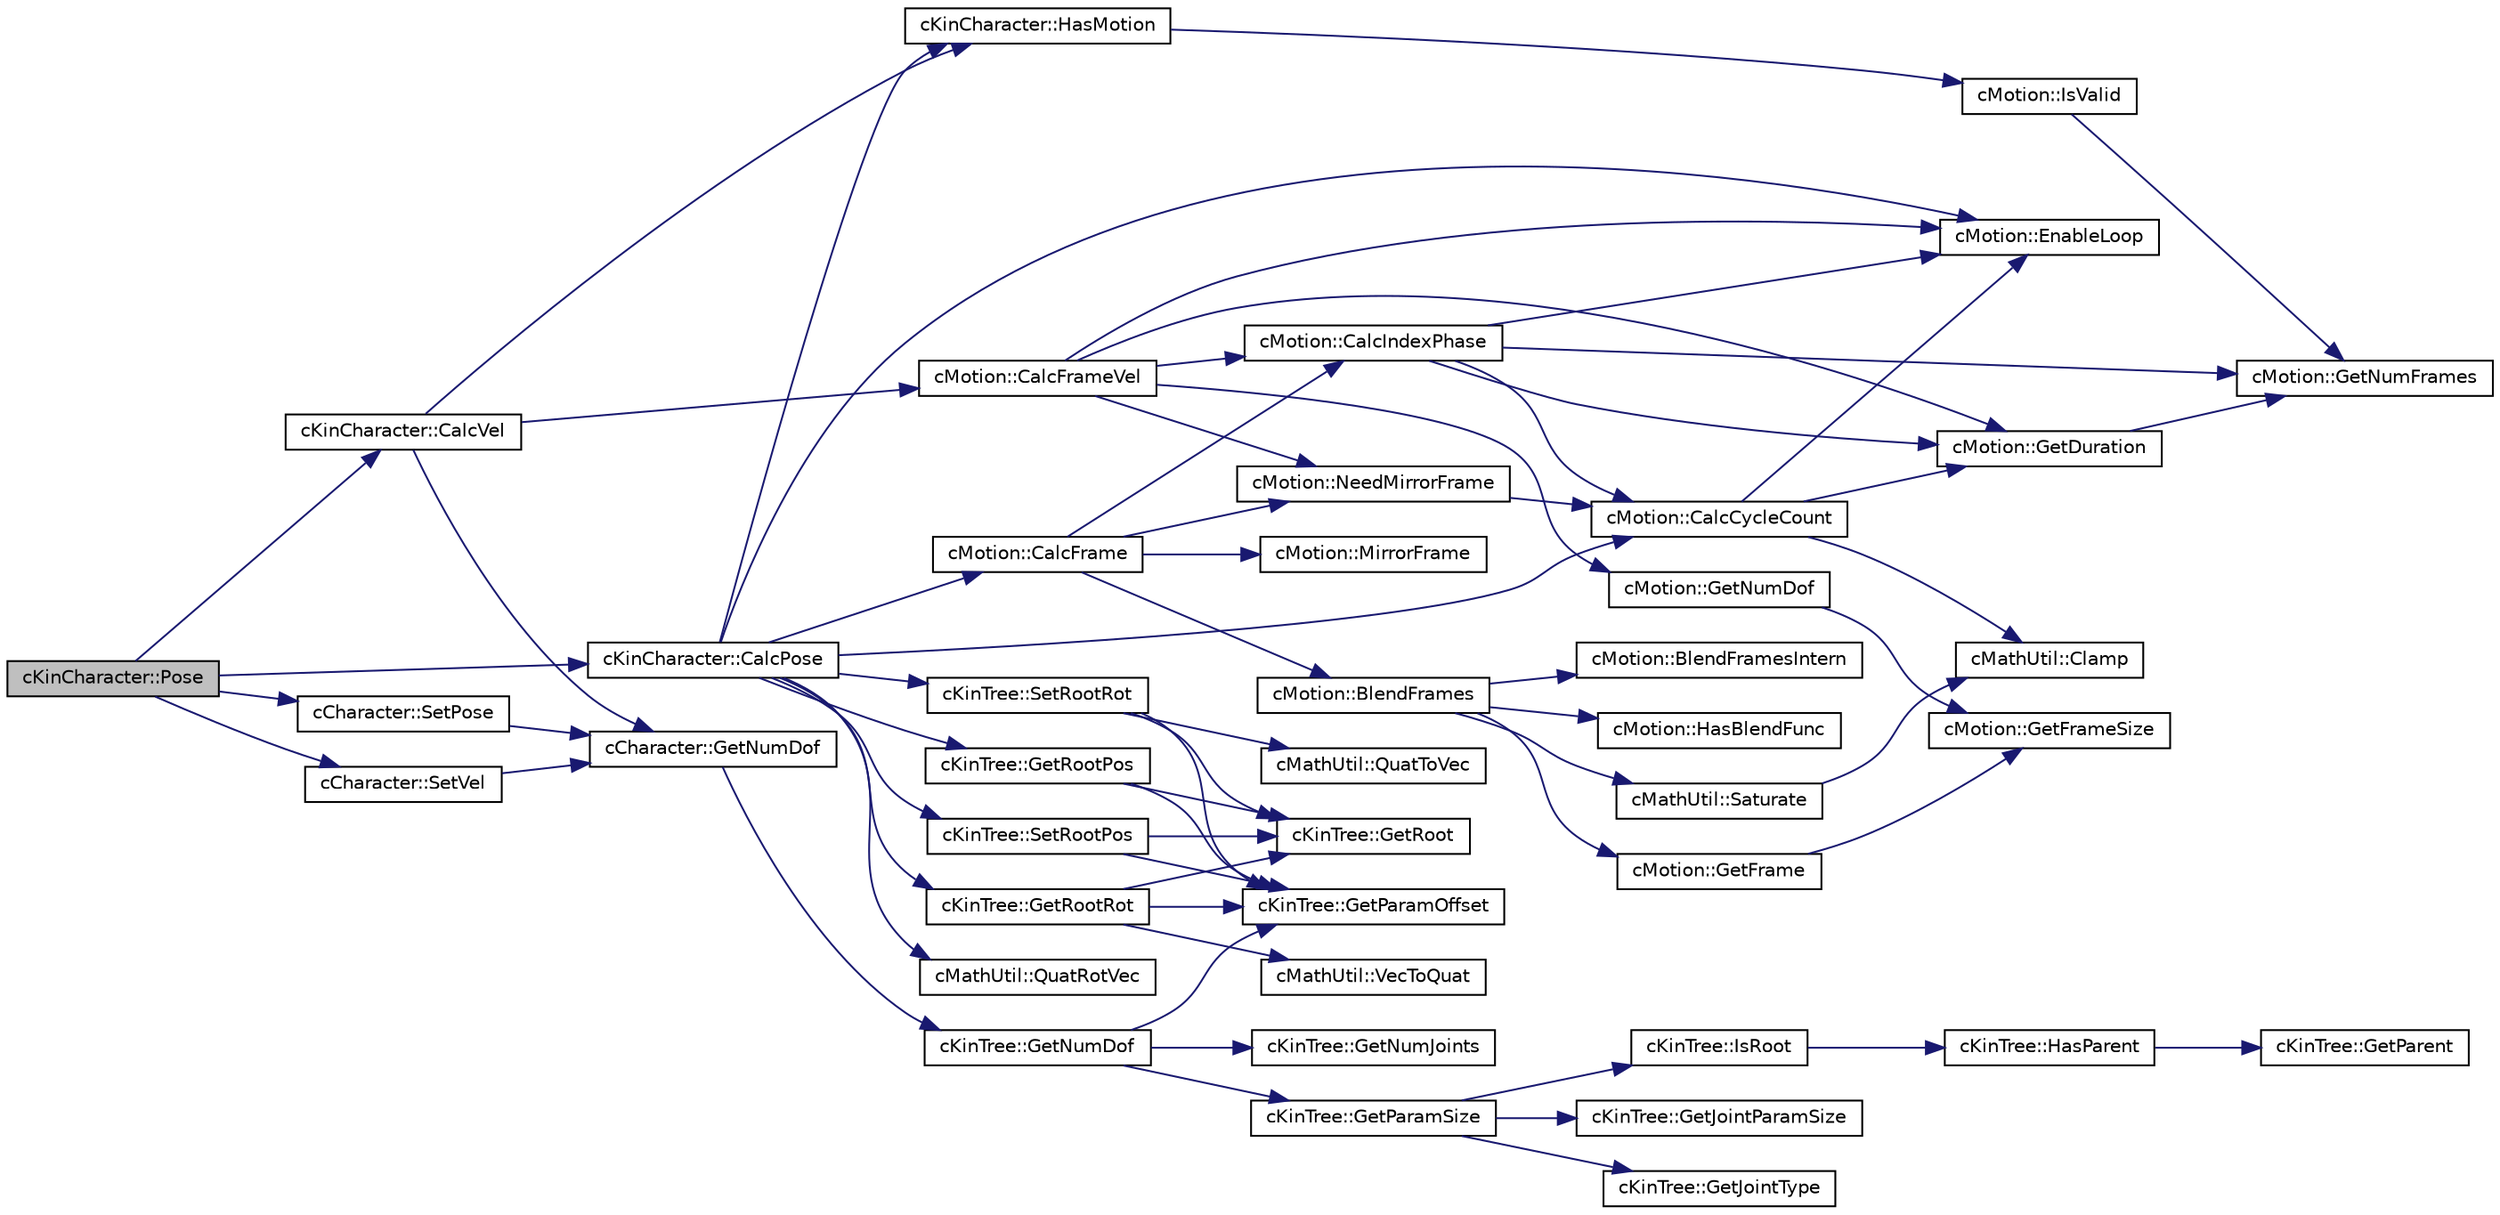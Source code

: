 digraph "cKinCharacter::Pose"
{
 // LATEX_PDF_SIZE
  edge [fontname="Helvetica",fontsize="10",labelfontname="Helvetica",labelfontsize="10"];
  node [fontname="Helvetica",fontsize="10",shape=record];
  rankdir="LR";
  Node1 [label="cKinCharacter::Pose",height=0.2,width=0.4,color="black", fillcolor="grey75", style="filled", fontcolor="black",tooltip=" "];
  Node1 -> Node2 [color="midnightblue",fontsize="10",style="solid",fontname="Helvetica"];
  Node2 [label="cKinCharacter::CalcPose",height=0.2,width=0.4,color="black", fillcolor="white", style="filled",URL="$classc_kin_character.html#a68ca12d76d4b8991270041dcae4be4eb",tooltip=" "];
  Node2 -> Node3 [color="midnightblue",fontsize="10",style="solid",fontname="Helvetica"];
  Node3 [label="cMotion::CalcCycleCount",height=0.2,width=0.4,color="black", fillcolor="white", style="filled",URL="$classc_motion.html#a3795af3d768cc3d286a39ee62d4d7282",tooltip=" "];
  Node3 -> Node4 [color="midnightblue",fontsize="10",style="solid",fontname="Helvetica"];
  Node4 [label="cMathUtil::Clamp",height=0.2,width=0.4,color="black", fillcolor="white", style="filled",URL="$classc_math_util.html#ac7702e2a05013616d11f03619d9b4f1e",tooltip=" "];
  Node3 -> Node5 [color="midnightblue",fontsize="10",style="solid",fontname="Helvetica"];
  Node5 [label="cMotion::EnableLoop",height=0.2,width=0.4,color="black", fillcolor="white", style="filled",URL="$classc_motion.html#a427c2d0b70030053d9561f45738e2d8b",tooltip=" "];
  Node3 -> Node6 [color="midnightblue",fontsize="10",style="solid",fontname="Helvetica"];
  Node6 [label="cMotion::GetDuration",height=0.2,width=0.4,color="black", fillcolor="white", style="filled",URL="$classc_motion.html#a0641ee0c15a582e31828d855a2f3f82e",tooltip=" "];
  Node6 -> Node7 [color="midnightblue",fontsize="10",style="solid",fontname="Helvetica"];
  Node7 [label="cMotion::GetNumFrames",height=0.2,width=0.4,color="black", fillcolor="white", style="filled",URL="$classc_motion.html#a345ad7c6fab23c99b0d121763b0a8c10",tooltip=" "];
  Node2 -> Node8 [color="midnightblue",fontsize="10",style="solid",fontname="Helvetica"];
  Node8 [label="cMotion::CalcFrame",height=0.2,width=0.4,color="black", fillcolor="white", style="filled",URL="$classc_motion.html#a32b90d777058b27f7474e779c4536dcf",tooltip=" "];
  Node8 -> Node9 [color="midnightblue",fontsize="10",style="solid",fontname="Helvetica"];
  Node9 [label="cMotion::BlendFrames",height=0.2,width=0.4,color="black", fillcolor="white", style="filled",URL="$classc_motion.html#a8380c7132109673c4fa83b2eb3c99875",tooltip=" "];
  Node9 -> Node10 [color="midnightblue",fontsize="10",style="solid",fontname="Helvetica"];
  Node10 [label="cMotion::BlendFramesIntern",height=0.2,width=0.4,color="black", fillcolor="white", style="filled",URL="$classc_motion.html#a21666b0c6bcfb5d9c4dd06304da3fb01",tooltip=" "];
  Node9 -> Node11 [color="midnightblue",fontsize="10",style="solid",fontname="Helvetica"];
  Node11 [label="cMotion::GetFrame",height=0.2,width=0.4,color="black", fillcolor="white", style="filled",URL="$classc_motion.html#a9e15724e2358c019487360c2989a335e",tooltip=" "];
  Node11 -> Node12 [color="midnightblue",fontsize="10",style="solid",fontname="Helvetica"];
  Node12 [label="cMotion::GetFrameSize",height=0.2,width=0.4,color="black", fillcolor="white", style="filled",URL="$classc_motion.html#ae70cd8ffa5ec5ef8f08f70d2ed7147e8",tooltip=" "];
  Node9 -> Node13 [color="midnightblue",fontsize="10",style="solid",fontname="Helvetica"];
  Node13 [label="cMotion::HasBlendFunc",height=0.2,width=0.4,color="black", fillcolor="white", style="filled",URL="$classc_motion.html#a2125fd4d150960d8dc2538f12ee80d44",tooltip=" "];
  Node9 -> Node14 [color="midnightblue",fontsize="10",style="solid",fontname="Helvetica"];
  Node14 [label="cMathUtil::Saturate",height=0.2,width=0.4,color="black", fillcolor="white", style="filled",URL="$classc_math_util.html#a465def8d611dd4320ca9bfe5c486805d",tooltip=" "];
  Node14 -> Node4 [color="midnightblue",fontsize="10",style="solid",fontname="Helvetica"];
  Node8 -> Node15 [color="midnightblue",fontsize="10",style="solid",fontname="Helvetica"];
  Node15 [label="cMotion::CalcIndexPhase",height=0.2,width=0.4,color="black", fillcolor="white", style="filled",URL="$classc_motion.html#a7e223e1c81926e39829db34262342518",tooltip=" "];
  Node15 -> Node3 [color="midnightblue",fontsize="10",style="solid",fontname="Helvetica"];
  Node15 -> Node5 [color="midnightblue",fontsize="10",style="solid",fontname="Helvetica"];
  Node15 -> Node6 [color="midnightblue",fontsize="10",style="solid",fontname="Helvetica"];
  Node15 -> Node7 [color="midnightblue",fontsize="10",style="solid",fontname="Helvetica"];
  Node8 -> Node16 [color="midnightblue",fontsize="10",style="solid",fontname="Helvetica"];
  Node16 [label="cMotion::MirrorFrame",height=0.2,width=0.4,color="black", fillcolor="white", style="filled",URL="$classc_motion.html#abe1ae1f0a95179b73fb754b945270799",tooltip=" "];
  Node8 -> Node17 [color="midnightblue",fontsize="10",style="solid",fontname="Helvetica"];
  Node17 [label="cMotion::NeedMirrorFrame",height=0.2,width=0.4,color="black", fillcolor="white", style="filled",URL="$classc_motion.html#a17d2bbf0eb813779ab189590c3ef1959",tooltip=" "];
  Node17 -> Node3 [color="midnightblue",fontsize="10",style="solid",fontname="Helvetica"];
  Node2 -> Node5 [color="midnightblue",fontsize="10",style="solid",fontname="Helvetica"];
  Node2 -> Node18 [color="midnightblue",fontsize="10",style="solid",fontname="Helvetica"];
  Node18 [label="cKinTree::GetRootPos",height=0.2,width=0.4,color="black", fillcolor="white", style="filled",URL="$classc_kin_tree.html#af64ed1799d144a87342b473fdc46ec73",tooltip=" "];
  Node18 -> Node19 [color="midnightblue",fontsize="10",style="solid",fontname="Helvetica"];
  Node19 [label="cKinTree::GetParamOffset",height=0.2,width=0.4,color="black", fillcolor="white", style="filled",URL="$classc_kin_tree.html#aba4aced4cc6c401006617e288e84e723",tooltip=" "];
  Node18 -> Node20 [color="midnightblue",fontsize="10",style="solid",fontname="Helvetica"];
  Node20 [label="cKinTree::GetRoot",height=0.2,width=0.4,color="black", fillcolor="white", style="filled",URL="$classc_kin_tree.html#a81b9799b03d32762ac820eb0886f369c",tooltip=" "];
  Node2 -> Node21 [color="midnightblue",fontsize="10",style="solid",fontname="Helvetica"];
  Node21 [label="cKinTree::GetRootRot",height=0.2,width=0.4,color="black", fillcolor="white", style="filled",URL="$classc_kin_tree.html#a2a021db5d70df4fc749693908b4673ae",tooltip=" "];
  Node21 -> Node19 [color="midnightblue",fontsize="10",style="solid",fontname="Helvetica"];
  Node21 -> Node20 [color="midnightblue",fontsize="10",style="solid",fontname="Helvetica"];
  Node21 -> Node22 [color="midnightblue",fontsize="10",style="solid",fontname="Helvetica"];
  Node22 [label="cMathUtil::VecToQuat",height=0.2,width=0.4,color="black", fillcolor="white", style="filled",URL="$classc_math_util.html#a4b295f1a5fa0c95e87b942e62b2248bb",tooltip=" "];
  Node2 -> Node23 [color="midnightblue",fontsize="10",style="solid",fontname="Helvetica"];
  Node23 [label="cKinCharacter::HasMotion",height=0.2,width=0.4,color="black", fillcolor="white", style="filled",URL="$classc_kin_character.html#ac334fe30beb224f2bf899208f0fe393d",tooltip=" "];
  Node23 -> Node24 [color="midnightblue",fontsize="10",style="solid",fontname="Helvetica"];
  Node24 [label="cMotion::IsValid",height=0.2,width=0.4,color="black", fillcolor="white", style="filled",URL="$classc_motion.html#aaf95ffee6a9695774e623dbc6184dfc9",tooltip=" "];
  Node24 -> Node7 [color="midnightblue",fontsize="10",style="solid",fontname="Helvetica"];
  Node2 -> Node25 [color="midnightblue",fontsize="10",style="solid",fontname="Helvetica"];
  Node25 [label="cMathUtil::QuatRotVec",height=0.2,width=0.4,color="black", fillcolor="white", style="filled",URL="$classc_math_util.html#a3a0496ade762f12172414c797da44402",tooltip=" "];
  Node2 -> Node26 [color="midnightblue",fontsize="10",style="solid",fontname="Helvetica"];
  Node26 [label="cKinTree::SetRootPos",height=0.2,width=0.4,color="black", fillcolor="white", style="filled",URL="$classc_kin_tree.html#a70cfb4919e00b3e5707425a461fc7f51",tooltip=" "];
  Node26 -> Node19 [color="midnightblue",fontsize="10",style="solid",fontname="Helvetica"];
  Node26 -> Node20 [color="midnightblue",fontsize="10",style="solid",fontname="Helvetica"];
  Node2 -> Node27 [color="midnightblue",fontsize="10",style="solid",fontname="Helvetica"];
  Node27 [label="cKinTree::SetRootRot",height=0.2,width=0.4,color="black", fillcolor="white", style="filled",URL="$classc_kin_tree.html#a0635457bb31f60e04015b6135bb116d2",tooltip=" "];
  Node27 -> Node19 [color="midnightblue",fontsize="10",style="solid",fontname="Helvetica"];
  Node27 -> Node20 [color="midnightblue",fontsize="10",style="solid",fontname="Helvetica"];
  Node27 -> Node28 [color="midnightblue",fontsize="10",style="solid",fontname="Helvetica"];
  Node28 [label="cMathUtil::QuatToVec",height=0.2,width=0.4,color="black", fillcolor="white", style="filled",URL="$classc_math_util.html#a703bd693dac0d20b433690577d9a8dcc",tooltip=" "];
  Node1 -> Node29 [color="midnightblue",fontsize="10",style="solid",fontname="Helvetica"];
  Node29 [label="cKinCharacter::CalcVel",height=0.2,width=0.4,color="black", fillcolor="white", style="filled",URL="$classc_kin_character.html#af176f2116f10f6354021194945c2c19a",tooltip=" "];
  Node29 -> Node30 [color="midnightblue",fontsize="10",style="solid",fontname="Helvetica"];
  Node30 [label="cMotion::CalcFrameVel",height=0.2,width=0.4,color="black", fillcolor="white", style="filled",URL="$classc_motion.html#a5cb7a1bd1067611248adf53b8ec3660a",tooltip=" "];
  Node30 -> Node15 [color="midnightblue",fontsize="10",style="solid",fontname="Helvetica"];
  Node30 -> Node5 [color="midnightblue",fontsize="10",style="solid",fontname="Helvetica"];
  Node30 -> Node6 [color="midnightblue",fontsize="10",style="solid",fontname="Helvetica"];
  Node30 -> Node31 [color="midnightblue",fontsize="10",style="solid",fontname="Helvetica"];
  Node31 [label="cMotion::GetNumDof",height=0.2,width=0.4,color="black", fillcolor="white", style="filled",URL="$classc_motion.html#ac6e3ccc0f0af480f6d1b78a95a375f03",tooltip=" "];
  Node31 -> Node12 [color="midnightblue",fontsize="10",style="solid",fontname="Helvetica"];
  Node30 -> Node17 [color="midnightblue",fontsize="10",style="solid",fontname="Helvetica"];
  Node29 -> Node32 [color="midnightblue",fontsize="10",style="solid",fontname="Helvetica"];
  Node32 [label="cCharacter::GetNumDof",height=0.2,width=0.4,color="black", fillcolor="white", style="filled",URL="$classc_character.html#a599bb487669886ea5a6e827186713372",tooltip=" "];
  Node32 -> Node33 [color="midnightblue",fontsize="10",style="solid",fontname="Helvetica"];
  Node33 [label="cKinTree::GetNumDof",height=0.2,width=0.4,color="black", fillcolor="white", style="filled",URL="$classc_kin_tree.html#abb4cab7f985f62308d4b36fdcd5c6145",tooltip=" "];
  Node33 -> Node34 [color="midnightblue",fontsize="10",style="solid",fontname="Helvetica"];
  Node34 [label="cKinTree::GetNumJoints",height=0.2,width=0.4,color="black", fillcolor="white", style="filled",URL="$classc_kin_tree.html#ac840b501e27e6ce46d208b7d033f21d4",tooltip=" "];
  Node33 -> Node19 [color="midnightblue",fontsize="10",style="solid",fontname="Helvetica"];
  Node33 -> Node35 [color="midnightblue",fontsize="10",style="solid",fontname="Helvetica"];
  Node35 [label="cKinTree::GetParamSize",height=0.2,width=0.4,color="black", fillcolor="white", style="filled",URL="$classc_kin_tree.html#ad5d21e19a354b6e8f5406e9167f12161",tooltip=" "];
  Node35 -> Node36 [color="midnightblue",fontsize="10",style="solid",fontname="Helvetica"];
  Node36 [label="cKinTree::GetJointParamSize",height=0.2,width=0.4,color="black", fillcolor="white", style="filled",URL="$classc_kin_tree.html#a9c308e9e4654d96bcc47ba02770a06ea",tooltip=" "];
  Node35 -> Node37 [color="midnightblue",fontsize="10",style="solid",fontname="Helvetica"];
  Node37 [label="cKinTree::GetJointType",height=0.2,width=0.4,color="black", fillcolor="white", style="filled",URL="$classc_kin_tree.html#a891d52af51a7a1bced694634c2f70ee9",tooltip=" "];
  Node35 -> Node38 [color="midnightblue",fontsize="10",style="solid",fontname="Helvetica"];
  Node38 [label="cKinTree::IsRoot",height=0.2,width=0.4,color="black", fillcolor="white", style="filled",URL="$classc_kin_tree.html#ab4c2a8b42b254dc54e15e71684045a0a",tooltip=" "];
  Node38 -> Node39 [color="midnightblue",fontsize="10",style="solid",fontname="Helvetica"];
  Node39 [label="cKinTree::HasParent",height=0.2,width=0.4,color="black", fillcolor="white", style="filled",URL="$classc_kin_tree.html#a434aca959d5ef55a491381c7b8d90527",tooltip=" "];
  Node39 -> Node40 [color="midnightblue",fontsize="10",style="solid",fontname="Helvetica"];
  Node40 [label="cKinTree::GetParent",height=0.2,width=0.4,color="black", fillcolor="white", style="filled",URL="$classc_kin_tree.html#a593b283c1ce6a9fa8eb75cb9dc7396f6",tooltip=" "];
  Node29 -> Node23 [color="midnightblue",fontsize="10",style="solid",fontname="Helvetica"];
  Node1 -> Node41 [color="midnightblue",fontsize="10",style="solid",fontname="Helvetica"];
  Node41 [label="cCharacter::SetPose",height=0.2,width=0.4,color="black", fillcolor="white", style="filled",URL="$classc_character.html#a9bf4292e356a20cad67949e961244cab",tooltip=" "];
  Node41 -> Node32 [color="midnightblue",fontsize="10",style="solid",fontname="Helvetica"];
  Node1 -> Node42 [color="midnightblue",fontsize="10",style="solid",fontname="Helvetica"];
  Node42 [label="cCharacter::SetVel",height=0.2,width=0.4,color="black", fillcolor="white", style="filled",URL="$classc_character.html#ade58ddd1eaf1dae9f230a595e5a5cccc",tooltip=" "];
  Node42 -> Node32 [color="midnightblue",fontsize="10",style="solid",fontname="Helvetica"];
}
